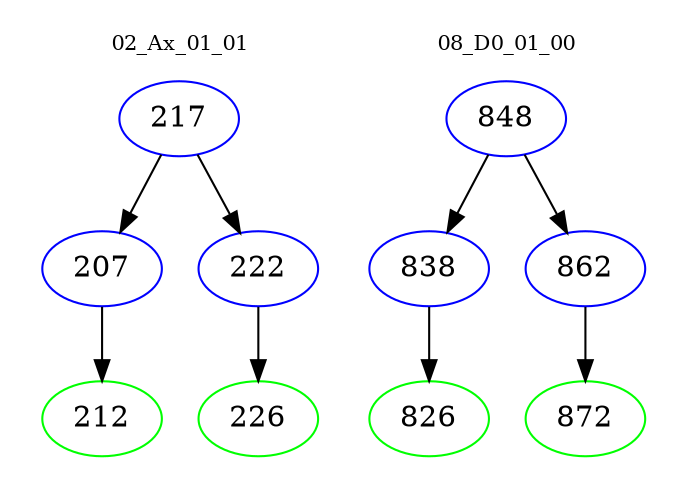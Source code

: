 digraph{
subgraph cluster_0 {
color = white
label = "02_Ax_01_01";
fontsize=10;
T0_217 [label="217", color="blue"]
T0_217 -> T0_207 [color="black"]
T0_207 [label="207", color="blue"]
T0_207 -> T0_212 [color="black"]
T0_212 [label="212", color="green"]
T0_217 -> T0_222 [color="black"]
T0_222 [label="222", color="blue"]
T0_222 -> T0_226 [color="black"]
T0_226 [label="226", color="green"]
}
subgraph cluster_1 {
color = white
label = "08_D0_01_00";
fontsize=10;
T1_848 [label="848", color="blue"]
T1_848 -> T1_838 [color="black"]
T1_838 [label="838", color="blue"]
T1_838 -> T1_826 [color="black"]
T1_826 [label="826", color="green"]
T1_848 -> T1_862 [color="black"]
T1_862 [label="862", color="blue"]
T1_862 -> T1_872 [color="black"]
T1_872 [label="872", color="green"]
}
}
